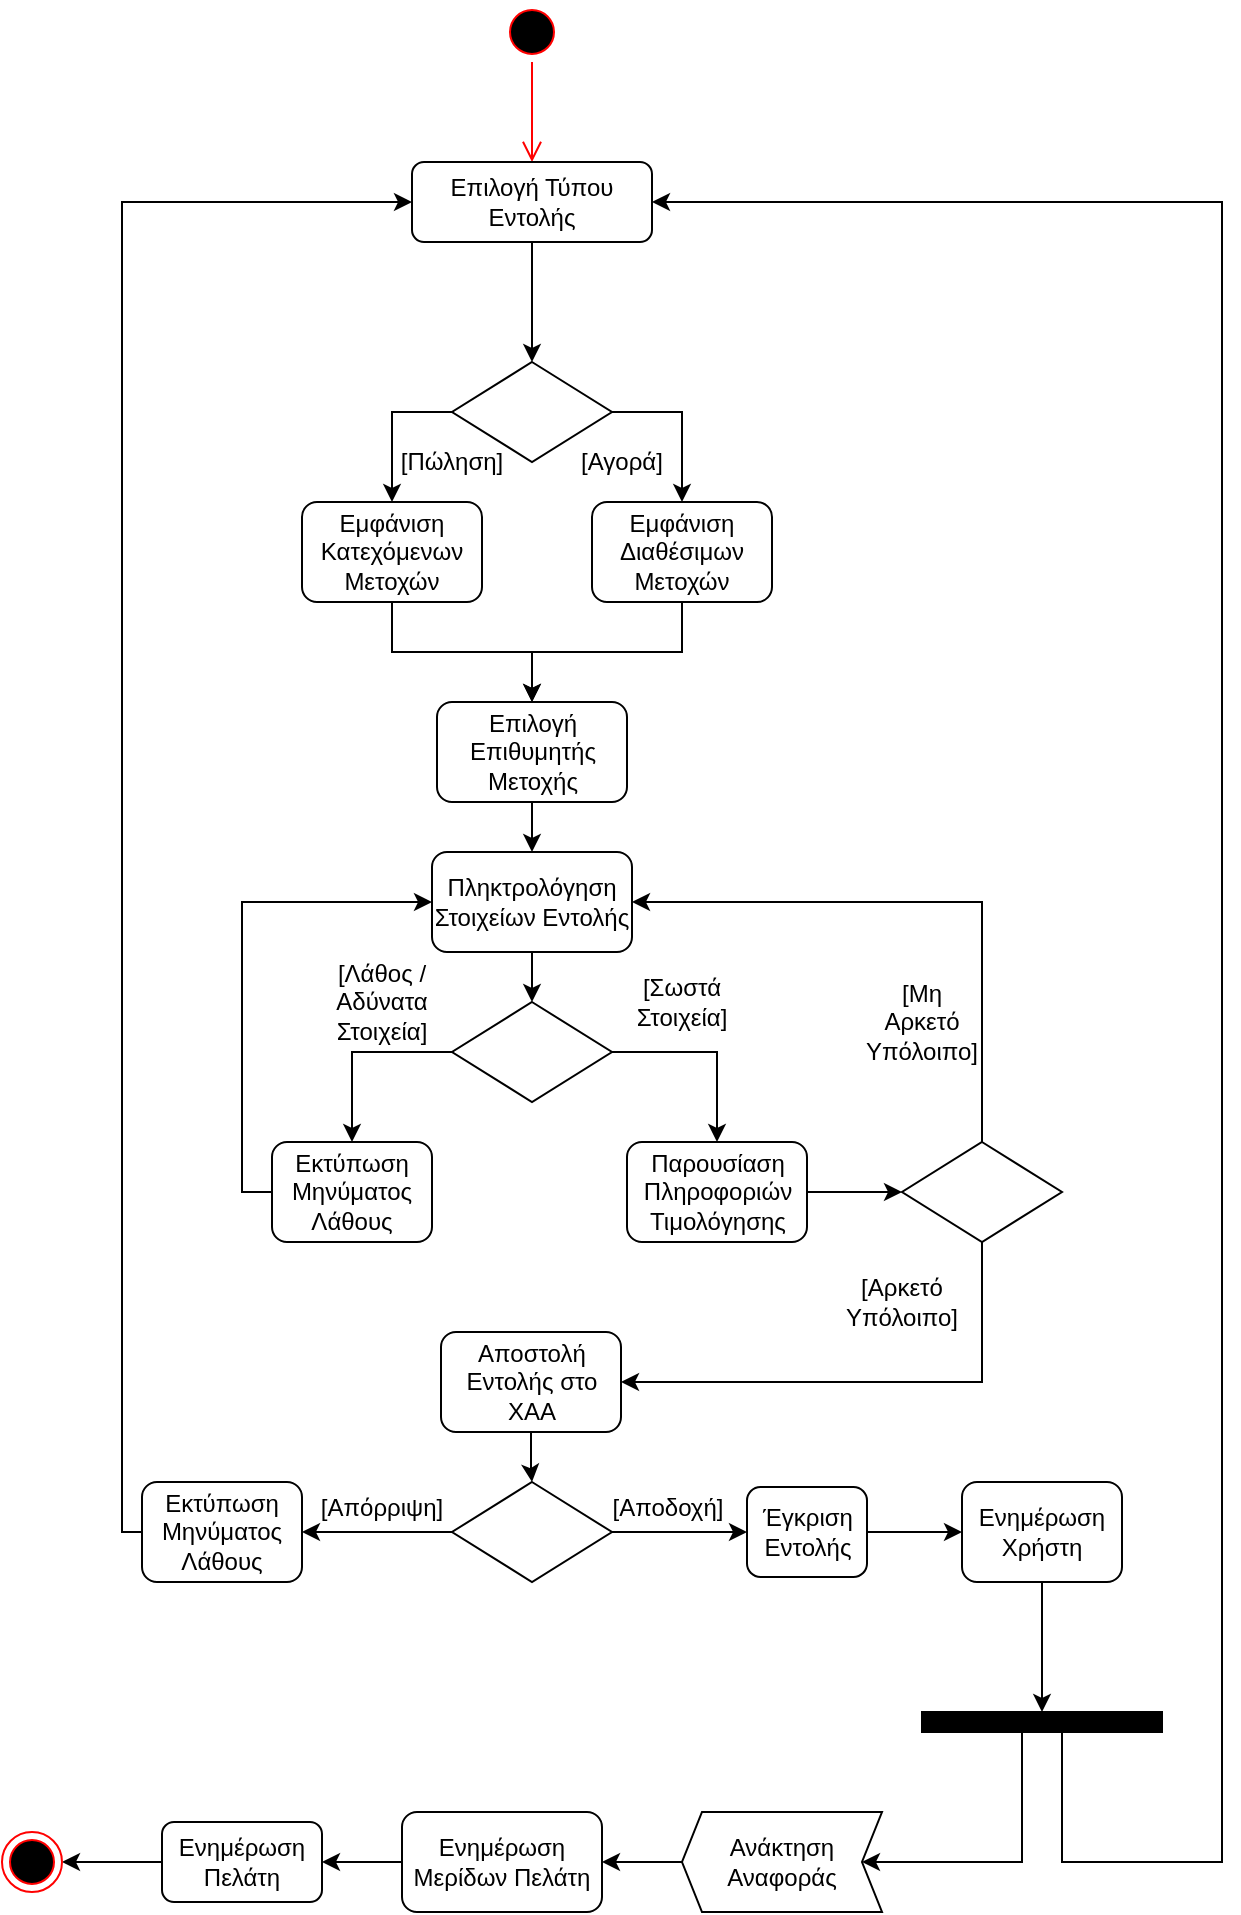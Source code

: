 <mxfile version="10.9.8" type="device"><diagram id="FfJno-vxkWw9OsX-VvKo" name="Page-1"><mxGraphModel dx="2480" dy="1052" grid="1" gridSize="10" guides="1" tooltips="1" connect="1" arrows="1" fold="1" page="1" pageScale="1" pageWidth="850" pageHeight="1100" math="0" shadow="0"><root><mxCell id="0"/><mxCell id="1" parent="0"/><mxCell id="u7DkpRrm8ti6QZBGaZCT-5" value="" style="ellipse;html=1;shape=startState;fillColor=#000000;strokeColor=#ff0000;" vertex="1" parent="1"><mxGeometry x="410" y="10" width="30" height="30" as="geometry"/></mxCell><mxCell id="u7DkpRrm8ti6QZBGaZCT-6" value="" style="edgeStyle=orthogonalEdgeStyle;html=1;verticalAlign=bottom;endArrow=open;endSize=8;strokeColor=#ff0000;entryX=0.5;entryY=0;entryDx=0;entryDy=0;" edge="1" source="u7DkpRrm8ti6QZBGaZCT-5" parent="1" target="u7DkpRrm8ti6QZBGaZCT-7"><mxGeometry relative="1" as="geometry"><mxPoint x="425" y="80" as="targetPoint"/></mxGeometry></mxCell><mxCell id="u7DkpRrm8ti6QZBGaZCT-11" style="edgeStyle=orthogonalEdgeStyle;rounded=0;orthogonalLoop=1;jettySize=auto;html=1;" edge="1" parent="1" source="u7DkpRrm8ti6QZBGaZCT-7" target="u7DkpRrm8ti6QZBGaZCT-10"><mxGeometry relative="1" as="geometry"/></mxCell><mxCell id="u7DkpRrm8ti6QZBGaZCT-7" value="Επιλογή Τύπου Εντολής" style="shape=ext;rounded=1;html=1;whiteSpace=wrap;" vertex="1" parent="1"><mxGeometry x="365" y="90" width="120" height="40" as="geometry"/></mxCell><mxCell id="u7DkpRrm8ti6QZBGaZCT-20" style="edgeStyle=orthogonalEdgeStyle;rounded=0;orthogonalLoop=1;jettySize=auto;html=1;entryX=0.5;entryY=0;entryDx=0;entryDy=0;" edge="1" parent="1" source="u7DkpRrm8ti6QZBGaZCT-8" target="u7DkpRrm8ti6QZBGaZCT-16"><mxGeometry relative="1" as="geometry"/></mxCell><mxCell id="u7DkpRrm8ti6QZBGaZCT-8" value="Εμφάνιση Κατεχόμενων Μετοχών" style="shape=ext;rounded=1;html=1;whiteSpace=wrap;" vertex="1" parent="1"><mxGeometry x="310" y="260" width="90" height="50" as="geometry"/></mxCell><mxCell id="u7DkpRrm8ti6QZBGaZCT-18" style="edgeStyle=orthogonalEdgeStyle;rounded=0;orthogonalLoop=1;jettySize=auto;html=1;entryX=0.5;entryY=0;entryDx=0;entryDy=0;" edge="1" parent="1" source="u7DkpRrm8ti6QZBGaZCT-9" target="u7DkpRrm8ti6QZBGaZCT-16"><mxGeometry relative="1" as="geometry"/></mxCell><mxCell id="u7DkpRrm8ti6QZBGaZCT-9" value="Εμφάνιση Διαθέσιμων Μετοχών" style="shape=ext;rounded=1;html=1;whiteSpace=wrap;" vertex="1" parent="1"><mxGeometry x="455" y="260" width="90" height="50" as="geometry"/></mxCell><mxCell id="u7DkpRrm8ti6QZBGaZCT-12" style="edgeStyle=orthogonalEdgeStyle;rounded=0;orthogonalLoop=1;jettySize=auto;html=1;entryX=0.5;entryY=0;entryDx=0;entryDy=0;exitX=1;exitY=0.5;exitDx=0;exitDy=0;" edge="1" parent="1" source="u7DkpRrm8ti6QZBGaZCT-10" target="u7DkpRrm8ti6QZBGaZCT-9"><mxGeometry relative="1" as="geometry"><Array as="points"><mxPoint x="500" y="215"/></Array></mxGeometry></mxCell><mxCell id="u7DkpRrm8ti6QZBGaZCT-13" style="edgeStyle=orthogonalEdgeStyle;rounded=0;orthogonalLoop=1;jettySize=auto;html=1;entryX=0.5;entryY=0;entryDx=0;entryDy=0;exitX=0;exitY=0.5;exitDx=0;exitDy=0;" edge="1" parent="1" source="u7DkpRrm8ti6QZBGaZCT-10" target="u7DkpRrm8ti6QZBGaZCT-8"><mxGeometry relative="1" as="geometry"><mxPoint x="355" y="250" as="targetPoint"/><Array as="points"><mxPoint x="355" y="215"/></Array></mxGeometry></mxCell><mxCell id="u7DkpRrm8ti6QZBGaZCT-10" value="" style="rhombus;whiteSpace=wrap;html=1;" vertex="1" parent="1"><mxGeometry x="385" y="190" width="80" height="50" as="geometry"/></mxCell><mxCell id="u7DkpRrm8ti6QZBGaZCT-14" value="[Πώληση]" style="text;html=1;strokeColor=none;fillColor=none;align=center;verticalAlign=middle;whiteSpace=wrap;rounded=0;" vertex="1" parent="1"><mxGeometry x="365" y="230" width="40" height="20" as="geometry"/></mxCell><mxCell id="u7DkpRrm8ti6QZBGaZCT-15" value="[Αγορά]" style="text;html=1;strokeColor=none;fillColor=none;align=center;verticalAlign=middle;whiteSpace=wrap;rounded=0;" vertex="1" parent="1"><mxGeometry x="449.5" y="230" width="40" height="20" as="geometry"/></mxCell><mxCell id="u7DkpRrm8ti6QZBGaZCT-22" style="edgeStyle=orthogonalEdgeStyle;rounded=0;orthogonalLoop=1;jettySize=auto;html=1;entryX=0.5;entryY=0;entryDx=0;entryDy=0;" edge="1" parent="1" source="u7DkpRrm8ti6QZBGaZCT-16" target="u7DkpRrm8ti6QZBGaZCT-21"><mxGeometry relative="1" as="geometry"/></mxCell><mxCell id="u7DkpRrm8ti6QZBGaZCT-16" value="Επιλογή Επιθυμητής Μετοχής" style="shape=ext;rounded=1;html=1;whiteSpace=wrap;" vertex="1" parent="1"><mxGeometry x="377.5" y="360" width="95" height="50" as="geometry"/></mxCell><mxCell id="u7DkpRrm8ti6QZBGaZCT-26" style="edgeStyle=orthogonalEdgeStyle;rounded=0;orthogonalLoop=1;jettySize=auto;html=1;entryX=0.5;entryY=0;entryDx=0;entryDy=0;" edge="1" parent="1" source="u7DkpRrm8ti6QZBGaZCT-21" target="u7DkpRrm8ti6QZBGaZCT-25"><mxGeometry relative="1" as="geometry"/></mxCell><mxCell id="u7DkpRrm8ti6QZBGaZCT-21" value="Πληκτρολόγηση Στοιχείων Εντολής" style="shape=ext;rounded=1;html=1;whiteSpace=wrap;" vertex="1" parent="1"><mxGeometry x="375" y="435" width="100" height="50" as="geometry"/></mxCell><mxCell id="u7DkpRrm8ti6QZBGaZCT-28" style="edgeStyle=orthogonalEdgeStyle;rounded=0;orthogonalLoop=1;jettySize=auto;html=1;" edge="1" parent="1" source="u7DkpRrm8ti6QZBGaZCT-25" target="u7DkpRrm8ti6QZBGaZCT-27"><mxGeometry relative="1" as="geometry"/></mxCell><mxCell id="u7DkpRrm8ti6QZBGaZCT-31" style="edgeStyle=orthogonalEdgeStyle;rounded=0;orthogonalLoop=1;jettySize=auto;html=1;entryX=0.5;entryY=0;entryDx=0;entryDy=0;" edge="1" parent="1" source="u7DkpRrm8ti6QZBGaZCT-25" target="u7DkpRrm8ti6QZBGaZCT-30"><mxGeometry relative="1" as="geometry"/></mxCell><mxCell id="u7DkpRrm8ti6QZBGaZCT-25" value="" style="rhombus;whiteSpace=wrap;html=1;" vertex="1" parent="1"><mxGeometry x="385" y="510" width="80" height="50" as="geometry"/></mxCell><mxCell id="u7DkpRrm8ti6QZBGaZCT-29" style="edgeStyle=orthogonalEdgeStyle;rounded=0;orthogonalLoop=1;jettySize=auto;html=1;entryX=0;entryY=0.5;entryDx=0;entryDy=0;" edge="1" parent="1" source="u7DkpRrm8ti6QZBGaZCT-27" target="u7DkpRrm8ti6QZBGaZCT-21"><mxGeometry relative="1" as="geometry"><Array as="points"><mxPoint x="280" y="605"/><mxPoint x="280" y="460"/></Array></mxGeometry></mxCell><mxCell id="u7DkpRrm8ti6QZBGaZCT-27" value="Εκτύπωση Μηνύματος Λάθους" style="shape=ext;rounded=1;html=1;whiteSpace=wrap;" vertex="1" parent="1"><mxGeometry x="295" y="580" width="80" height="50" as="geometry"/></mxCell><mxCell id="u7DkpRrm8ti6QZBGaZCT-50" style="edgeStyle=orthogonalEdgeStyle;rounded=0;orthogonalLoop=1;jettySize=auto;html=1;entryX=0;entryY=0.5;entryDx=0;entryDy=0;" edge="1" parent="1" source="u7DkpRrm8ti6QZBGaZCT-30" target="u7DkpRrm8ti6QZBGaZCT-49"><mxGeometry relative="1" as="geometry"/></mxCell><mxCell id="u7DkpRrm8ti6QZBGaZCT-30" value="Παρουσίαση Πληροφοριών Τιμολόγησης" style="shape=ext;rounded=1;html=1;whiteSpace=wrap;" vertex="1" parent="1"><mxGeometry x="472.5" y="580" width="90" height="50" as="geometry"/></mxCell><mxCell id="u7DkpRrm8ti6QZBGaZCT-32" value="[Λάθος / Αδύνατα Στοιχεία]" style="text;html=1;strokeColor=none;fillColor=none;align=center;verticalAlign=middle;whiteSpace=wrap;rounded=0;" vertex="1" parent="1"><mxGeometry x="330" y="500" width="40" height="20" as="geometry"/></mxCell><mxCell id="u7DkpRrm8ti6QZBGaZCT-33" value="[Σωστά Στοιχεία]" style="text;html=1;strokeColor=none;fillColor=none;align=center;verticalAlign=middle;whiteSpace=wrap;rounded=0;" vertex="1" parent="1"><mxGeometry x="480" y="500" width="40" height="20" as="geometry"/></mxCell><mxCell id="u7DkpRrm8ti6QZBGaZCT-37" style="edgeStyle=orthogonalEdgeStyle;rounded=0;orthogonalLoop=1;jettySize=auto;html=1;entryX=0.5;entryY=0;entryDx=0;entryDy=0;" edge="1" parent="1" source="u7DkpRrm8ti6QZBGaZCT-34" target="u7DkpRrm8ti6QZBGaZCT-36"><mxGeometry relative="1" as="geometry"/></mxCell><mxCell id="u7DkpRrm8ti6QZBGaZCT-34" value="Αποστολή Εντολής στο ΧΑΑ" style="shape=ext;rounded=1;html=1;whiteSpace=wrap;" vertex="1" parent="1"><mxGeometry x="379.5" y="675" width="90" height="50" as="geometry"/></mxCell><mxCell id="u7DkpRrm8ti6QZBGaZCT-40" style="edgeStyle=orthogonalEdgeStyle;rounded=0;orthogonalLoop=1;jettySize=auto;html=1;entryX=1;entryY=0.5;entryDx=0;entryDy=0;" edge="1" parent="1" source="u7DkpRrm8ti6QZBGaZCT-36" target="u7DkpRrm8ti6QZBGaZCT-39"><mxGeometry relative="1" as="geometry"/></mxCell><mxCell id="u7DkpRrm8ti6QZBGaZCT-44" style="edgeStyle=orthogonalEdgeStyle;rounded=0;orthogonalLoop=1;jettySize=auto;html=1;entryX=0;entryY=0.5;entryDx=0;entryDy=0;" edge="1" parent="1" source="u7DkpRrm8ti6QZBGaZCT-36" target="u7DkpRrm8ti6QZBGaZCT-43"><mxGeometry relative="1" as="geometry"/></mxCell><mxCell id="u7DkpRrm8ti6QZBGaZCT-36" value="" style="rhombus;whiteSpace=wrap;html=1;" vertex="1" parent="1"><mxGeometry x="385" y="750" width="80" height="50" as="geometry"/></mxCell><mxCell id="u7DkpRrm8ti6QZBGaZCT-42" style="edgeStyle=orthogonalEdgeStyle;rounded=0;orthogonalLoop=1;jettySize=auto;html=1;entryX=0;entryY=0.5;entryDx=0;entryDy=0;" edge="1" parent="1" source="u7DkpRrm8ti6QZBGaZCT-39" target="u7DkpRrm8ti6QZBGaZCT-7"><mxGeometry relative="1" as="geometry"><Array as="points"><mxPoint x="220" y="775"/><mxPoint x="220" y="110"/></Array></mxGeometry></mxCell><mxCell id="u7DkpRrm8ti6QZBGaZCT-39" value="Εκτύπωση Μηνύματος Λάθους" style="shape=ext;rounded=1;html=1;whiteSpace=wrap;" vertex="1" parent="1"><mxGeometry x="230" y="750" width="80" height="50" as="geometry"/></mxCell><mxCell id="u7DkpRrm8ti6QZBGaZCT-46" style="edgeStyle=orthogonalEdgeStyle;rounded=0;orthogonalLoop=1;jettySize=auto;html=1;entryX=0;entryY=0.5;entryDx=0;entryDy=0;" edge="1" parent="1" source="u7DkpRrm8ti6QZBGaZCT-43" target="u7DkpRrm8ti6QZBGaZCT-45"><mxGeometry relative="1" as="geometry"/></mxCell><mxCell id="u7DkpRrm8ti6QZBGaZCT-43" value="Έγκριση Εντολής" style="shape=ext;rounded=1;html=1;whiteSpace=wrap;" vertex="1" parent="1"><mxGeometry x="532.5" y="752.5" width="60" height="45" as="geometry"/></mxCell><mxCell id="u7DkpRrm8ti6QZBGaZCT-57" style="edgeStyle=orthogonalEdgeStyle;rounded=0;orthogonalLoop=1;jettySize=auto;html=1;entryX=0.5;entryY=0;entryDx=0;entryDy=0;" edge="1" parent="1" source="u7DkpRrm8ti6QZBGaZCT-45" target="u7DkpRrm8ti6QZBGaZCT-55"><mxGeometry relative="1" as="geometry"/></mxCell><mxCell id="u7DkpRrm8ti6QZBGaZCT-45" value="Ενημέρωση Χρήστη" style="shape=ext;rounded=1;html=1;whiteSpace=wrap;" vertex="1" parent="1"><mxGeometry x="640" y="750" width="80" height="50" as="geometry"/></mxCell><mxCell id="u7DkpRrm8ti6QZBGaZCT-47" value="[Απόρριψη]" style="text;html=1;strokeColor=none;fillColor=none;align=center;verticalAlign=middle;whiteSpace=wrap;rounded=0;" vertex="1" parent="1"><mxGeometry x="330" y="752.5" width="40" height="20" as="geometry"/></mxCell><mxCell id="u7DkpRrm8ti6QZBGaZCT-48" value="[Αποδοχή]" style="text;html=1;strokeColor=none;fillColor=none;align=center;verticalAlign=middle;whiteSpace=wrap;rounded=0;" vertex="1" parent="1"><mxGeometry x="472.5" y="752.5" width="40" height="20" as="geometry"/></mxCell><mxCell id="u7DkpRrm8ti6QZBGaZCT-51" style="edgeStyle=orthogonalEdgeStyle;rounded=0;orthogonalLoop=1;jettySize=auto;html=1;entryX=1;entryY=0.5;entryDx=0;entryDy=0;" edge="1" parent="1" source="u7DkpRrm8ti6QZBGaZCT-49" target="u7DkpRrm8ti6QZBGaZCT-34"><mxGeometry relative="1" as="geometry"><Array as="points"><mxPoint x="650" y="700"/></Array></mxGeometry></mxCell><mxCell id="u7DkpRrm8ti6QZBGaZCT-52" style="edgeStyle=orthogonalEdgeStyle;rounded=0;orthogonalLoop=1;jettySize=auto;html=1;entryX=1;entryY=0.5;entryDx=0;entryDy=0;" edge="1" parent="1" source="u7DkpRrm8ti6QZBGaZCT-49" target="u7DkpRrm8ti6QZBGaZCT-21"><mxGeometry relative="1" as="geometry"><Array as="points"><mxPoint x="650" y="460"/></Array></mxGeometry></mxCell><mxCell id="u7DkpRrm8ti6QZBGaZCT-49" value="" style="rhombus;whiteSpace=wrap;html=1;" vertex="1" parent="1"><mxGeometry x="610" y="580" width="80" height="50" as="geometry"/></mxCell><mxCell id="u7DkpRrm8ti6QZBGaZCT-53" value="[Αρκετό Υπόλοιπο]" style="text;html=1;strokeColor=none;fillColor=none;align=center;verticalAlign=middle;whiteSpace=wrap;rounded=0;" vertex="1" parent="1"><mxGeometry x="590" y="650" width="40" height="20" as="geometry"/></mxCell><mxCell id="u7DkpRrm8ti6QZBGaZCT-54" value="[Μη Αρκετό Υπόλοιπο]" style="text;html=1;strokeColor=none;fillColor=none;align=center;verticalAlign=middle;whiteSpace=wrap;rounded=0;" vertex="1" parent="1"><mxGeometry x="600" y="510" width="40" height="20" as="geometry"/></mxCell><mxCell id="u7DkpRrm8ti6QZBGaZCT-58" style="edgeStyle=orthogonalEdgeStyle;rounded=0;orthogonalLoop=1;jettySize=auto;html=1;entryX=1;entryY=0.5;entryDx=0;entryDy=0;" edge="1" parent="1" source="u7DkpRrm8ti6QZBGaZCT-55" target="u7DkpRrm8ti6QZBGaZCT-7"><mxGeometry relative="1" as="geometry"><Array as="points"><mxPoint x="690" y="940"/><mxPoint x="770" y="940"/><mxPoint x="770" y="110"/></Array></mxGeometry></mxCell><mxCell id="u7DkpRrm8ti6QZBGaZCT-60" style="edgeStyle=orthogonalEdgeStyle;rounded=0;orthogonalLoop=1;jettySize=auto;html=1;entryX=0;entryY=0.5;entryDx=10;entryDy=0;entryPerimeter=0;" edge="1" parent="1" source="u7DkpRrm8ti6QZBGaZCT-55" target="u7DkpRrm8ti6QZBGaZCT-59"><mxGeometry relative="1" as="geometry"><Array as="points"><mxPoint x="670" y="940"/></Array></mxGeometry></mxCell><mxCell id="u7DkpRrm8ti6QZBGaZCT-55" value="" style="rounded=0;whiteSpace=wrap;html=1;fillColor=#000000;" vertex="1" parent="1"><mxGeometry x="620" y="865" width="120" height="10" as="geometry"/></mxCell><mxCell id="u7DkpRrm8ti6QZBGaZCT-63" style="edgeStyle=orthogonalEdgeStyle;rounded=0;orthogonalLoop=1;jettySize=auto;html=1;entryX=1;entryY=0.5;entryDx=0;entryDy=0;" edge="1" parent="1" source="u7DkpRrm8ti6QZBGaZCT-59" target="u7DkpRrm8ti6QZBGaZCT-62"><mxGeometry relative="1" as="geometry"/></mxCell><mxCell id="u7DkpRrm8ti6QZBGaZCT-59" value="" style="html=1;shadow=0;dashed=0;align=center;verticalAlign=middle;shape=mxgraph.arrows2.arrow;dy=0;dx=10;notch=10;fillColor=#FFFFFF;rotation=180;" vertex="1" parent="1"><mxGeometry x="500" y="915" width="100" height="50" as="geometry"/></mxCell><mxCell id="u7DkpRrm8ti6QZBGaZCT-61" value="Ανάκτηση Αναφοράς" style="text;html=1;strokeColor=none;fillColor=none;align=center;verticalAlign=middle;whiteSpace=wrap;rounded=0;" vertex="1" parent="1"><mxGeometry x="530" y="930" width="40" height="20" as="geometry"/></mxCell><mxCell id="u7DkpRrm8ti6QZBGaZCT-65" style="edgeStyle=orthogonalEdgeStyle;rounded=0;orthogonalLoop=1;jettySize=auto;html=1;entryX=1;entryY=0.5;entryDx=0;entryDy=0;" edge="1" parent="1" source="u7DkpRrm8ti6QZBGaZCT-62" target="u7DkpRrm8ti6QZBGaZCT-64"><mxGeometry relative="1" as="geometry"/></mxCell><mxCell id="u7DkpRrm8ti6QZBGaZCT-62" value="Ενημέρωση Μερίδων Πελάτη" style="rounded=1;whiteSpace=wrap;html=1;fillColor=#FFFFFF;" vertex="1" parent="1"><mxGeometry x="360" y="915" width="100" height="50" as="geometry"/></mxCell><mxCell id="u7DkpRrm8ti6QZBGaZCT-67" style="edgeStyle=orthogonalEdgeStyle;rounded=0;orthogonalLoop=1;jettySize=auto;html=1;entryX=1;entryY=0.5;entryDx=0;entryDy=0;" edge="1" parent="1" source="u7DkpRrm8ti6QZBGaZCT-64" target="u7DkpRrm8ti6QZBGaZCT-66"><mxGeometry relative="1" as="geometry"/></mxCell><mxCell id="u7DkpRrm8ti6QZBGaZCT-64" value="Ενημέρωση Πελάτη" style="rounded=1;whiteSpace=wrap;html=1;fillColor=#FFFFFF;" vertex="1" parent="1"><mxGeometry x="240" y="920" width="80" height="40" as="geometry"/></mxCell><mxCell id="u7DkpRrm8ti6QZBGaZCT-66" value="" style="ellipse;html=1;shape=endState;fillColor=#000000;strokeColor=#ff0000;" vertex="1" parent="1"><mxGeometry x="160" y="925" width="30" height="30" as="geometry"/></mxCell></root></mxGraphModel></diagram></mxfile>